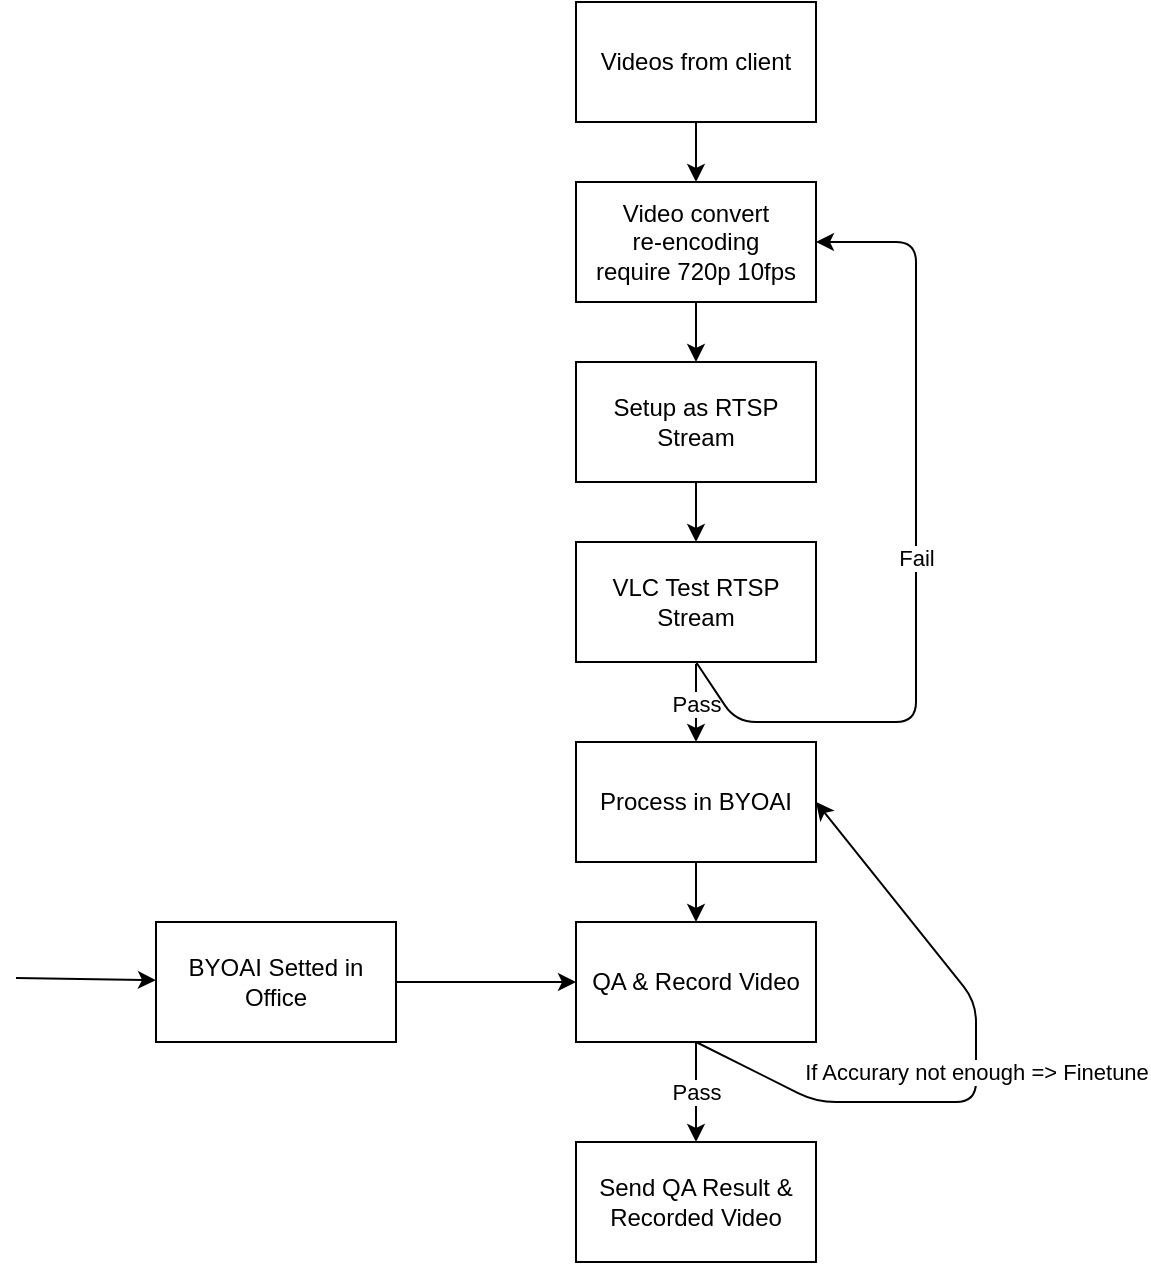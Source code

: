 <mxfile version="14.4.6" type="github">
  <diagram id="4MpO-mHFq29Pg5PuqAJ6" name="Page-1">
    <mxGraphModel dx="1550" dy="832" grid="1" gridSize="10" guides="1" tooltips="1" connect="1" arrows="1" fold="1" page="1" pageScale="1" pageWidth="850" pageHeight="1100" math="0" shadow="0">
      <root>
        <mxCell id="0" />
        <mxCell id="1" parent="0" />
        <mxCell id="rAPLxB1WvlFLBNGbYPzv-1" value="Videos from client" style="rounded=0;whiteSpace=wrap;html=1;" vertex="1" parent="1">
          <mxGeometry x="300" y="240" width="120" height="60" as="geometry" />
        </mxCell>
        <mxCell id="rAPLxB1WvlFLBNGbYPzv-2" value="" style="endArrow=classic;html=1;entryX=0.5;entryY=0;entryDx=0;entryDy=0;exitX=0.5;exitY=1;exitDx=0;exitDy=0;" edge="1" parent="1" source="rAPLxB1WvlFLBNGbYPzv-1" target="rAPLxB1WvlFLBNGbYPzv-3">
          <mxGeometry width="50" height="50" relative="1" as="geometry">
            <mxPoint x="350" y="290" as="sourcePoint" />
            <mxPoint x="340" y="370" as="targetPoint" />
            <Array as="points" />
          </mxGeometry>
        </mxCell>
        <mxCell id="rAPLxB1WvlFLBNGbYPzv-3" value="Video convert&lt;br&gt;re-encoding&lt;br&gt;require 720p 10fps" style="rounded=0;whiteSpace=wrap;html=1;" vertex="1" parent="1">
          <mxGeometry x="300" y="330" width="120" height="60" as="geometry" />
        </mxCell>
        <mxCell id="rAPLxB1WvlFLBNGbYPzv-4" value="" style="endArrow=classic;html=1;exitX=0.5;exitY=1;exitDx=0;exitDy=0;" edge="1" parent="1" source="rAPLxB1WvlFLBNGbYPzv-3" target="rAPLxB1WvlFLBNGbYPzv-5">
          <mxGeometry width="50" height="50" relative="1" as="geometry">
            <mxPoint x="370" y="260" as="sourcePoint" />
            <mxPoint x="360" y="440" as="targetPoint" />
            <Array as="points" />
          </mxGeometry>
        </mxCell>
        <mxCell id="rAPLxB1WvlFLBNGbYPzv-5" value="Setup as RTSP Stream" style="rounded=0;whiteSpace=wrap;html=1;" vertex="1" parent="1">
          <mxGeometry x="300" y="420" width="120" height="60" as="geometry" />
        </mxCell>
        <mxCell id="rAPLxB1WvlFLBNGbYPzv-6" value="VLC Test RTSP Stream" style="rounded=0;whiteSpace=wrap;html=1;" vertex="1" parent="1">
          <mxGeometry x="300" y="510" width="120" height="60" as="geometry" />
        </mxCell>
        <mxCell id="rAPLxB1WvlFLBNGbYPzv-7" value="" style="endArrow=classic;html=1;exitX=0.5;exitY=1;exitDx=0;exitDy=0;entryX=0.5;entryY=0;entryDx=0;entryDy=0;" edge="1" parent="1" source="rAPLxB1WvlFLBNGbYPzv-5" target="rAPLxB1WvlFLBNGbYPzv-6">
          <mxGeometry width="50" height="50" relative="1" as="geometry">
            <mxPoint x="500" y="540" as="sourcePoint" />
            <mxPoint x="550" y="490" as="targetPoint" />
          </mxGeometry>
        </mxCell>
        <mxCell id="rAPLxB1WvlFLBNGbYPzv-8" value="Process in BYOAI" style="rounded=0;whiteSpace=wrap;html=1;" vertex="1" parent="1">
          <mxGeometry x="300" y="610" width="120" height="60" as="geometry" />
        </mxCell>
        <mxCell id="rAPLxB1WvlFLBNGbYPzv-10" value="" style="endArrow=classic;html=1;entryX=0.5;entryY=0;entryDx=0;entryDy=0;" edge="1" parent="1" target="rAPLxB1WvlFLBNGbYPzv-8">
          <mxGeometry relative="1" as="geometry">
            <mxPoint x="360" y="571" as="sourcePoint" />
            <mxPoint x="525" y="610" as="targetPoint" />
          </mxGeometry>
        </mxCell>
        <mxCell id="rAPLxB1WvlFLBNGbYPzv-11" value="Pass" style="edgeLabel;resizable=0;html=1;align=center;verticalAlign=middle;" connectable="0" vertex="1" parent="rAPLxB1WvlFLBNGbYPzv-10">
          <mxGeometry relative="1" as="geometry" />
        </mxCell>
        <mxCell id="rAPLxB1WvlFLBNGbYPzv-13" value="" style="endArrow=classic;html=1;exitX=0.5;exitY=1;exitDx=0;exitDy=0;entryX=1;entryY=0.5;entryDx=0;entryDy=0;" edge="1" parent="1" source="rAPLxB1WvlFLBNGbYPzv-6" target="rAPLxB1WvlFLBNGbYPzv-3">
          <mxGeometry relative="1" as="geometry">
            <mxPoint x="362.44" y="581.02" as="sourcePoint" />
            <mxPoint x="470" y="360" as="targetPoint" />
            <Array as="points">
              <mxPoint x="380" y="600" />
              <mxPoint x="470" y="600" />
              <mxPoint x="470" y="360" />
            </Array>
          </mxGeometry>
        </mxCell>
        <mxCell id="rAPLxB1WvlFLBNGbYPzv-14" value="Fail" style="edgeLabel;resizable=0;html=1;align=center;verticalAlign=middle;" connectable="0" vertex="1" parent="rAPLxB1WvlFLBNGbYPzv-13">
          <mxGeometry relative="1" as="geometry" />
        </mxCell>
        <mxCell id="rAPLxB1WvlFLBNGbYPzv-16" value="QA &amp;amp; Record Video" style="rounded=0;whiteSpace=wrap;html=1;" vertex="1" parent="1">
          <mxGeometry x="300" y="700" width="120" height="60" as="geometry" />
        </mxCell>
        <mxCell id="rAPLxB1WvlFLBNGbYPzv-17" value="" style="endArrow=classic;html=1;exitX=0.5;exitY=1;exitDx=0;exitDy=0;" edge="1" parent="1" source="rAPLxB1WvlFLBNGbYPzv-8" target="rAPLxB1WvlFLBNGbYPzv-16">
          <mxGeometry width="50" height="50" relative="1" as="geometry">
            <mxPoint x="370" y="490" as="sourcePoint" />
            <mxPoint x="370" y="520" as="targetPoint" />
          </mxGeometry>
        </mxCell>
        <mxCell id="rAPLxB1WvlFLBNGbYPzv-19" value="Send QA Result &amp;amp; Recorded Video" style="rounded=0;whiteSpace=wrap;html=1;" vertex="1" parent="1">
          <mxGeometry x="300" y="810" width="120" height="60" as="geometry" />
        </mxCell>
        <mxCell id="rAPLxB1WvlFLBNGbYPzv-22" value="" style="endArrow=classic;html=1;entryX=1;entryY=0.5;entryDx=0;entryDy=0;" edge="1" parent="1" target="rAPLxB1WvlFLBNGbYPzv-8">
          <mxGeometry relative="1" as="geometry">
            <mxPoint x="360" y="760" as="sourcePoint" />
            <mxPoint x="480" y="630" as="targetPoint" />
            <Array as="points">
              <mxPoint x="420" y="790" />
              <mxPoint x="500" y="790" />
              <mxPoint x="500" y="740" />
            </Array>
          </mxGeometry>
        </mxCell>
        <mxCell id="rAPLxB1WvlFLBNGbYPzv-23" value="If Accurary not enough =&amp;gt; Finetune" style="edgeLabel;resizable=0;html=1;align=center;verticalAlign=middle;" connectable="0" vertex="1" parent="rAPLxB1WvlFLBNGbYPzv-22">
          <mxGeometry relative="1" as="geometry" />
        </mxCell>
        <mxCell id="rAPLxB1WvlFLBNGbYPzv-25" value="" style="endArrow=classic;html=1;exitX=0.5;exitY=1;exitDx=0;exitDy=0;entryX=0.5;entryY=0;entryDx=0;entryDy=0;" edge="1" parent="1" source="rAPLxB1WvlFLBNGbYPzv-16" target="rAPLxB1WvlFLBNGbYPzv-19">
          <mxGeometry relative="1" as="geometry">
            <mxPoint x="360" y="760" as="sourcePoint" />
            <mxPoint x="580" y="740" as="targetPoint" />
          </mxGeometry>
        </mxCell>
        <mxCell id="rAPLxB1WvlFLBNGbYPzv-26" value="Pass" style="edgeLabel;resizable=0;html=1;align=center;verticalAlign=middle;" connectable="0" vertex="1" parent="rAPLxB1WvlFLBNGbYPzv-25">
          <mxGeometry relative="1" as="geometry" />
        </mxCell>
        <mxCell id="rAPLxB1WvlFLBNGbYPzv-27" value="" style="endArrow=classic;html=1;" edge="1" parent="1" target="rAPLxB1WvlFLBNGbYPzv-28">
          <mxGeometry width="50" height="50" relative="1" as="geometry">
            <mxPoint x="20" y="728" as="sourcePoint" />
            <mxPoint x="80" y="720" as="targetPoint" />
          </mxGeometry>
        </mxCell>
        <mxCell id="rAPLxB1WvlFLBNGbYPzv-28" value="BYOAI Setted in Office" style="rounded=0;whiteSpace=wrap;html=1;" vertex="1" parent="1">
          <mxGeometry x="90" y="700" width="120" height="60" as="geometry" />
        </mxCell>
        <mxCell id="rAPLxB1WvlFLBNGbYPzv-29" value="" style="endArrow=classic;html=1;exitX=1;exitY=0.5;exitDx=0;exitDy=0;entryX=0;entryY=0.5;entryDx=0;entryDy=0;" edge="1" parent="1" source="rAPLxB1WvlFLBNGbYPzv-28" target="rAPLxB1WvlFLBNGbYPzv-16">
          <mxGeometry width="50" height="50" relative="1" as="geometry">
            <mxPoint x="470" y="520" as="sourcePoint" />
            <mxPoint x="520" y="470" as="targetPoint" />
          </mxGeometry>
        </mxCell>
      </root>
    </mxGraphModel>
  </diagram>
</mxfile>

